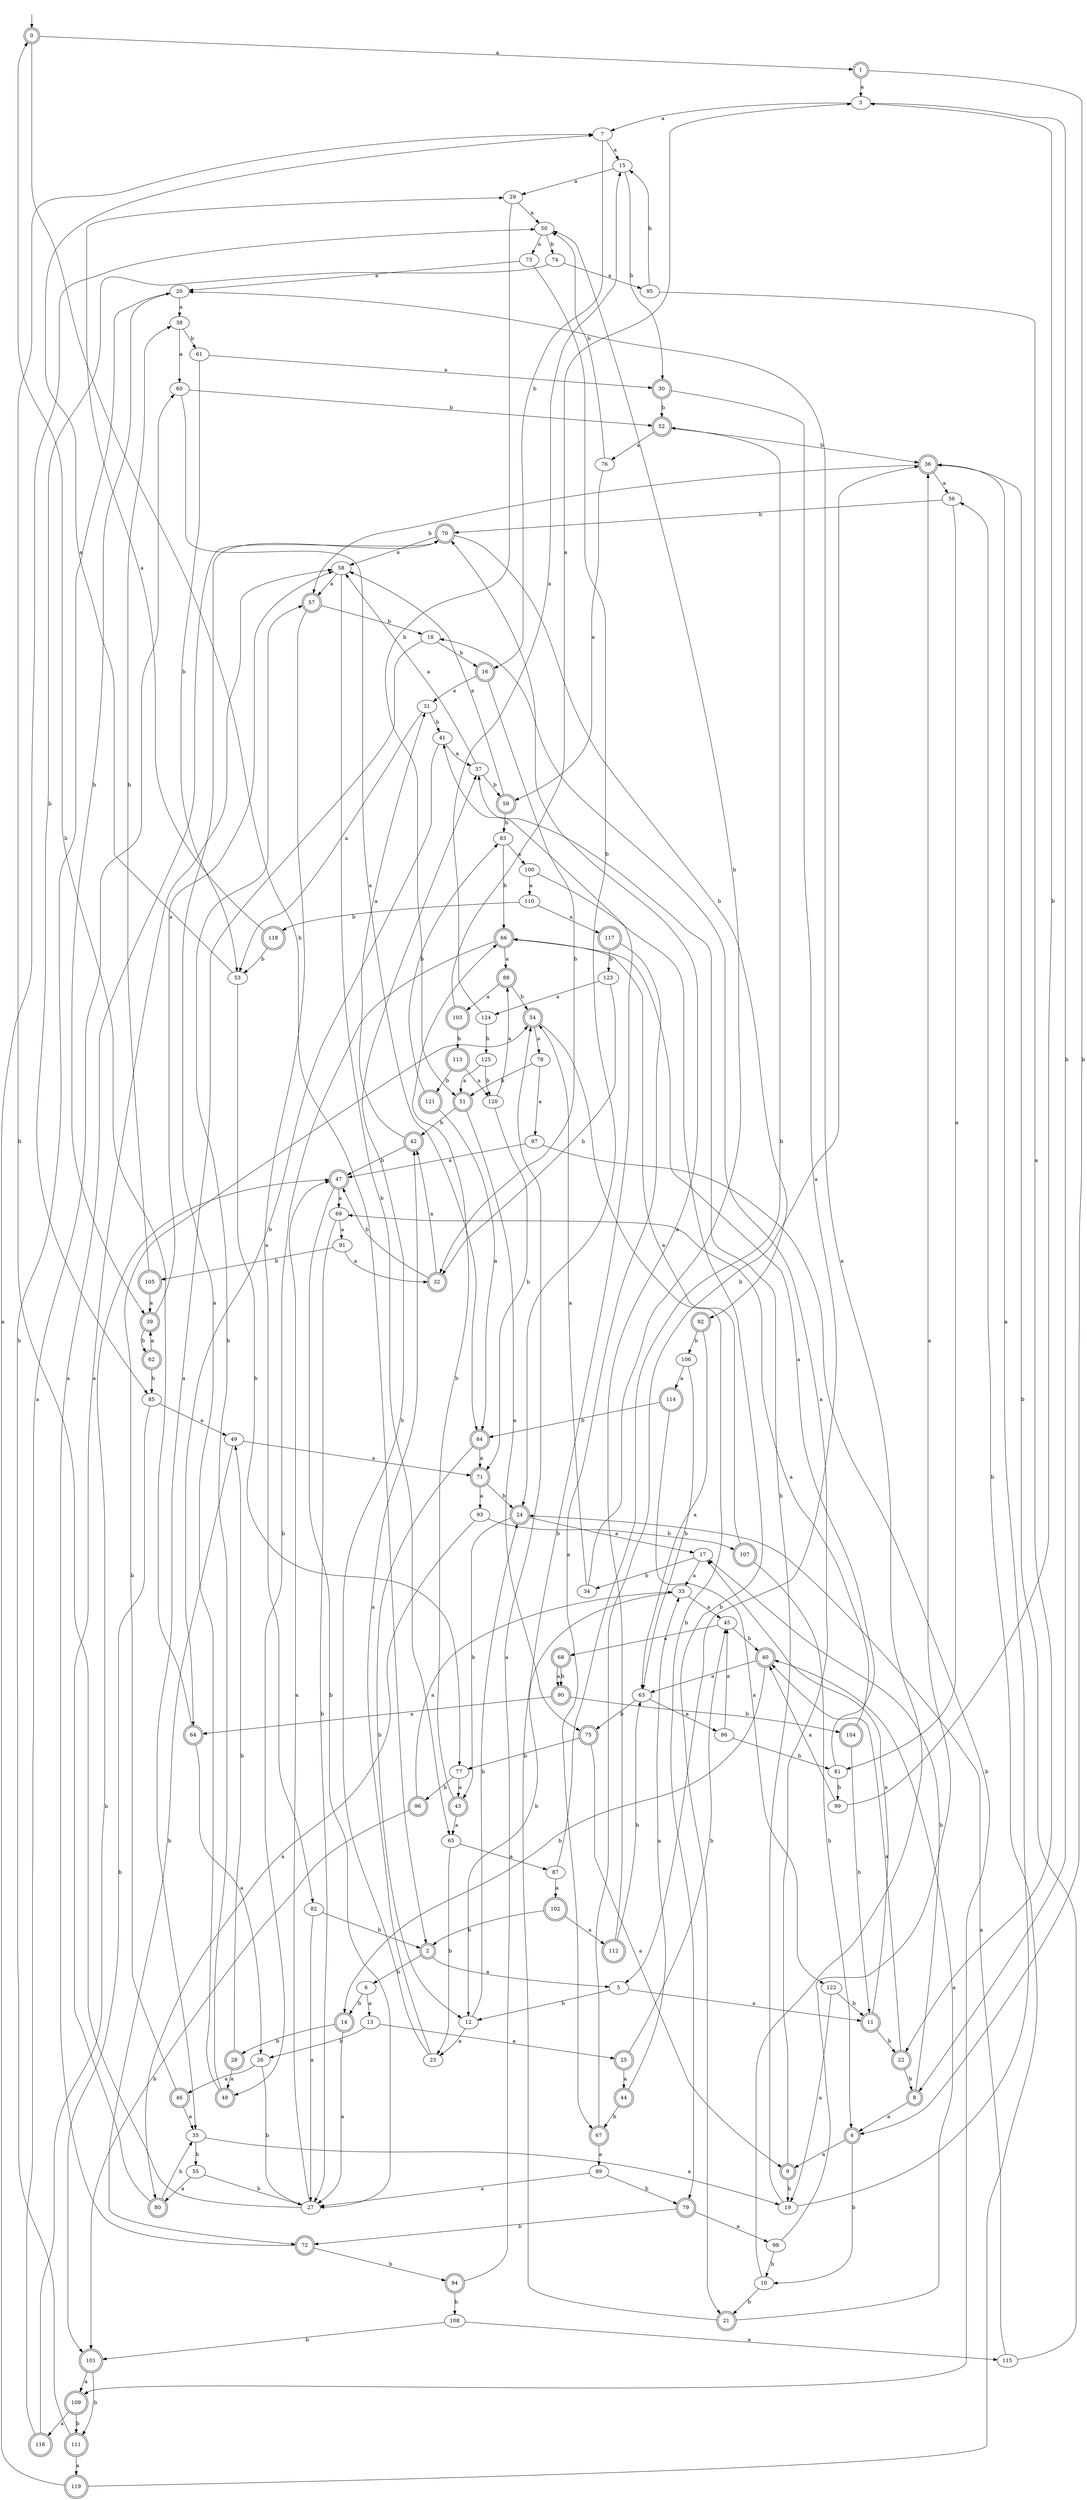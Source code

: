 digraph RandomDFA {
  __start0 [label="", shape=none];
  __start0 -> 0 [label=""];
  0 [shape=circle] [shape=doublecircle]
  0 -> 1 [label="a"]
  0 -> 2 [label="b"]
  1 [shape=doublecircle]
  1 -> 3 [label="a"]
  1 -> 4 [label="b"]
  2 [shape=doublecircle]
  2 -> 5 [label="a"]
  2 -> 6 [label="b"]
  3
  3 -> 7 [label="a"]
  3 -> 8 [label="b"]
  4 [shape=doublecircle]
  4 -> 9 [label="a"]
  4 -> 10 [label="b"]
  5
  5 -> 11 [label="a"]
  5 -> 12 [label="b"]
  6
  6 -> 13 [label="a"]
  6 -> 14 [label="b"]
  7
  7 -> 15 [label="a"]
  7 -> 16 [label="b"]
  8 [shape=doublecircle]
  8 -> 4 [label="a"]
  8 -> 17 [label="b"]
  9 [shape=doublecircle]
  9 -> 18 [label="a"]
  9 -> 19 [label="b"]
  10
  10 -> 20 [label="a"]
  10 -> 21 [label="b"]
  11 [shape=doublecircle]
  11 -> 17 [label="a"]
  11 -> 22 [label="b"]
  12
  12 -> 23 [label="a"]
  12 -> 24 [label="b"]
  13
  13 -> 25 [label="a"]
  13 -> 26 [label="b"]
  14 [shape=doublecircle]
  14 -> 27 [label="a"]
  14 -> 28 [label="b"]
  15
  15 -> 29 [label="a"]
  15 -> 30 [label="b"]
  16 [shape=doublecircle]
  16 -> 31 [label="a"]
  16 -> 32 [label="b"]
  17
  17 -> 33 [label="a"]
  17 -> 34 [label="b"]
  18
  18 -> 35 [label="a"]
  18 -> 16 [label="b"]
  19
  19 -> 36 [label="a"]
  19 -> 37 [label="b"]
  20
  20 -> 38 [label="a"]
  20 -> 39 [label="b"]
  21 [shape=doublecircle]
  21 -> 40 [label="a"]
  21 -> 41 [label="b"]
  22 [shape=doublecircle]
  22 -> 40 [label="a"]
  22 -> 8 [label="b"]
  23
  23 -> 42 [label="a"]
  23 -> 37 [label="b"]
  24 [shape=doublecircle]
  24 -> 17 [label="a"]
  24 -> 43 [label="b"]
  25 [shape=doublecircle]
  25 -> 44 [label="a"]
  25 -> 45 [label="b"]
  26
  26 -> 46 [label="a"]
  26 -> 27 [label="b"]
  27
  27 -> 47 [label="a"]
  27 -> 7 [label="b"]
  28 [shape=doublecircle]
  28 -> 48 [label="a"]
  28 -> 49 [label="b"]
  29
  29 -> 50 [label="a"]
  29 -> 51 [label="b"]
  30 [shape=doublecircle]
  30 -> 5 [label="a"]
  30 -> 52 [label="b"]
  31
  31 -> 53 [label="a"]
  31 -> 41 [label="b"]
  32 [shape=doublecircle]
  32 -> 42 [label="a"]
  32 -> 47 [label="b"]
  33
  33 -> 45 [label="a"]
  33 -> 12 [label="b"]
  34
  34 -> 54 [label="a"]
  34 -> 50 [label="b"]
  35
  35 -> 19 [label="a"]
  35 -> 55 [label="b"]
  36 [shape=doublecircle]
  36 -> 56 [label="a"]
  36 -> 57 [label="b"]
  37
  37 -> 58 [label="a"]
  37 -> 59 [label="b"]
  38
  38 -> 60 [label="a"]
  38 -> 61 [label="b"]
  39 [shape=doublecircle]
  39 -> 58 [label="a"]
  39 -> 62 [label="b"]
  40 [shape=doublecircle]
  40 -> 63 [label="a"]
  40 -> 14 [label="b"]
  41
  41 -> 37 [label="a"]
  41 -> 64 [label="b"]
  42 [shape=doublecircle]
  42 -> 31 [label="a"]
  42 -> 47 [label="b"]
  43 [shape=doublecircle]
  43 -> 65 [label="a"]
  43 -> 66 [label="b"]
  44 [shape=doublecircle]
  44 -> 33 [label="a"]
  44 -> 67 [label="b"]
  45
  45 -> 68 [label="a"]
  45 -> 40 [label="b"]
  46 [shape=doublecircle]
  46 -> 35 [label="a"]
  46 -> 54 [label="b"]
  47 [shape=doublecircle]
  47 -> 69 [label="a"]
  47 -> 27 [label="b"]
  48 [shape=doublecircle]
  48 -> 70 [label="a"]
  48 -> 57 [label="b"]
  49
  49 -> 71 [label="a"]
  49 -> 72 [label="b"]
  50
  50 -> 73 [label="a"]
  50 -> 74 [label="b"]
  51 [shape=doublecircle]
  51 -> 75 [label="a"]
  51 -> 42 [label="b"]
  52 [shape=doublecircle]
  52 -> 76 [label="a"]
  52 -> 36 [label="b"]
  53
  53 -> 7 [label="a"]
  53 -> 77 [label="b"]
  54 [shape=doublecircle]
  54 -> 78 [label="a"]
  54 -> 79 [label="b"]
  55
  55 -> 80 [label="a"]
  55 -> 27 [label="b"]
  56
  56 -> 81 [label="a"]
  56 -> 70 [label="b"]
  57 [shape=doublecircle]
  57 -> 82 [label="a"]
  57 -> 18 [label="b"]
  58
  58 -> 57 [label="a"]
  58 -> 65 [label="b"]
  59 [shape=doublecircle]
  59 -> 58 [label="a"]
  59 -> 83 [label="b"]
  60
  60 -> 84 [label="a"]
  60 -> 52 [label="b"]
  61
  61 -> 30 [label="a"]
  61 -> 53 [label="b"]
  62 [shape=doublecircle]
  62 -> 39 [label="a"]
  62 -> 85 [label="b"]
  63
  63 -> 86 [label="a"]
  63 -> 75 [label="b"]
  64 [shape=doublecircle]
  64 -> 26 [label="a"]
  64 -> 0 [label="b"]
  65
  65 -> 87 [label="a"]
  65 -> 23 [label="b"]
  66 [shape=doublecircle]
  66 -> 88 [label="a"]
  66 -> 48 [label="b"]
  67 [shape=doublecircle]
  67 -> 89 [label="a"]
  67 -> 36 [label="b"]
  68 [shape=doublecircle]
  68 -> 90 [label="a"]
  68 -> 90 [label="b"]
  69
  69 -> 91 [label="a"]
  69 -> 27 [label="b"]
  70 [shape=doublecircle]
  70 -> 58 [label="a"]
  70 -> 92 [label="b"]
  71 [shape=doublecircle]
  71 -> 93 [label="a"]
  71 -> 24 [label="b"]
  72 [shape=doublecircle]
  72 -> 70 [label="a"]
  72 -> 94 [label="b"]
  73
  73 -> 20 [label="a"]
  73 -> 24 [label="b"]
  74
  74 -> 95 [label="a"]
  74 -> 85 [label="b"]
  75 [shape=doublecircle]
  75 -> 9 [label="a"]
  75 -> 77 [label="b"]
  76
  76 -> 59 [label="a"]
  76 -> 50 [label="b"]
  77
  77 -> 43 [label="a"]
  77 -> 96 [label="b"]
  78
  78 -> 97 [label="a"]
  78 -> 51 [label="b"]
  79 [shape=doublecircle]
  79 -> 98 [label="a"]
  79 -> 72 [label="b"]
  80 [shape=doublecircle]
  80 -> 58 [label="a"]
  80 -> 35 [label="b"]
  81
  81 -> 66 [label="a"]
  81 -> 99 [label="b"]
  82
  82 -> 27 [label="a"]
  82 -> 2 [label="b"]
  83
  83 -> 100 [label="a"]
  83 -> 66 [label="b"]
  84 [shape=doublecircle]
  84 -> 71 [label="a"]
  84 -> 12 [label="b"]
  85
  85 -> 49 [label="a"]
  85 -> 101 [label="b"]
  86
  86 -> 45 [label="a"]
  86 -> 81 [label="b"]
  87
  87 -> 102 [label="a"]
  87 -> 52 [label="b"]
  88 [shape=doublecircle]
  88 -> 103 [label="a"]
  88 -> 54 [label="b"]
  89
  89 -> 27 [label="a"]
  89 -> 79 [label="b"]
  90 [shape=doublecircle]
  90 -> 64 [label="a"]
  90 -> 104 [label="b"]
  91
  91 -> 32 [label="a"]
  91 -> 105 [label="b"]
  92 [shape=doublecircle]
  92 -> 63 [label="a"]
  92 -> 106 [label="b"]
  93
  93 -> 80 [label="a"]
  93 -> 107 [label="b"]
  94 [shape=doublecircle]
  94 -> 54 [label="a"]
  94 -> 108 [label="b"]
  95
  95 -> 22 [label="a"]
  95 -> 15 [label="b"]
  96 [shape=doublecircle]
  96 -> 33 [label="a"]
  96 -> 101 [label="b"]
  97
  97 -> 47 [label="a"]
  97 -> 109 [label="b"]
  98
  98 -> 36 [label="a"]
  98 -> 10 [label="b"]
  99
  99 -> 40 [label="a"]
  99 -> 3 [label="b"]
  100
  100 -> 110 [label="a"]
  100 -> 21 [label="b"]
  101 [shape=doublecircle]
  101 -> 109 [label="a"]
  101 -> 111 [label="b"]
  102 [shape=doublecircle]
  102 -> 112 [label="a"]
  102 -> 2 [label="b"]
  103 [shape=doublecircle]
  103 -> 3 [label="a"]
  103 -> 113 [label="b"]
  104 [shape=doublecircle]
  104 -> 69 [label="a"]
  104 -> 11 [label="b"]
  105 [shape=doublecircle]
  105 -> 39 [label="a"]
  105 -> 38 [label="b"]
  106
  106 -> 114 [label="a"]
  106 -> 63 [label="b"]
  107 [shape=doublecircle]
  107 -> 66 [label="a"]
  107 -> 4 [label="b"]
  108
  108 -> 115 [label="a"]
  108 -> 101 [label="b"]
  109 [shape=doublecircle]
  109 -> 116 [label="a"]
  109 -> 111 [label="b"]
  110
  110 -> 117 [label="a"]
  110 -> 118 [label="b"]
  111 [shape=doublecircle]
  111 -> 119 [label="a"]
  111 -> 20 [label="b"]
  112 [shape=doublecircle]
  112 -> 70 [label="a"]
  112 -> 63 [label="b"]
  113 [shape=doublecircle]
  113 -> 120 [label="a"]
  113 -> 121 [label="b"]
  114 [shape=doublecircle]
  114 -> 122 [label="a"]
  114 -> 84 [label="b"]
  115
  115 -> 24 [label="a"]
  115 -> 36 [label="b"]
  116 [shape=doublecircle]
  116 -> 60 [label="a"]
  116 -> 47 [label="b"]
  117 [shape=doublecircle]
  117 -> 67 [label="a"]
  117 -> 123 [label="b"]
  118 [shape=doublecircle]
  118 -> 29 [label="a"]
  118 -> 53 [label="b"]
  119 [shape=doublecircle]
  119 -> 50 [label="a"]
  119 -> 56 [label="b"]
  120
  120 -> 88 [label="a"]
  120 -> 71 [label="b"]
  121 [shape=doublecircle]
  121 -> 84 [label="a"]
  121 -> 83 [label="b"]
  122
  122 -> 19 [label="a"]
  122 -> 11 [label="b"]
  123
  123 -> 124 [label="a"]
  123 -> 32 [label="b"]
  124
  124 -> 15 [label="a"]
  124 -> 125 [label="b"]
  125
  125 -> 51 [label="a"]
  125 -> 120 [label="b"]
}
